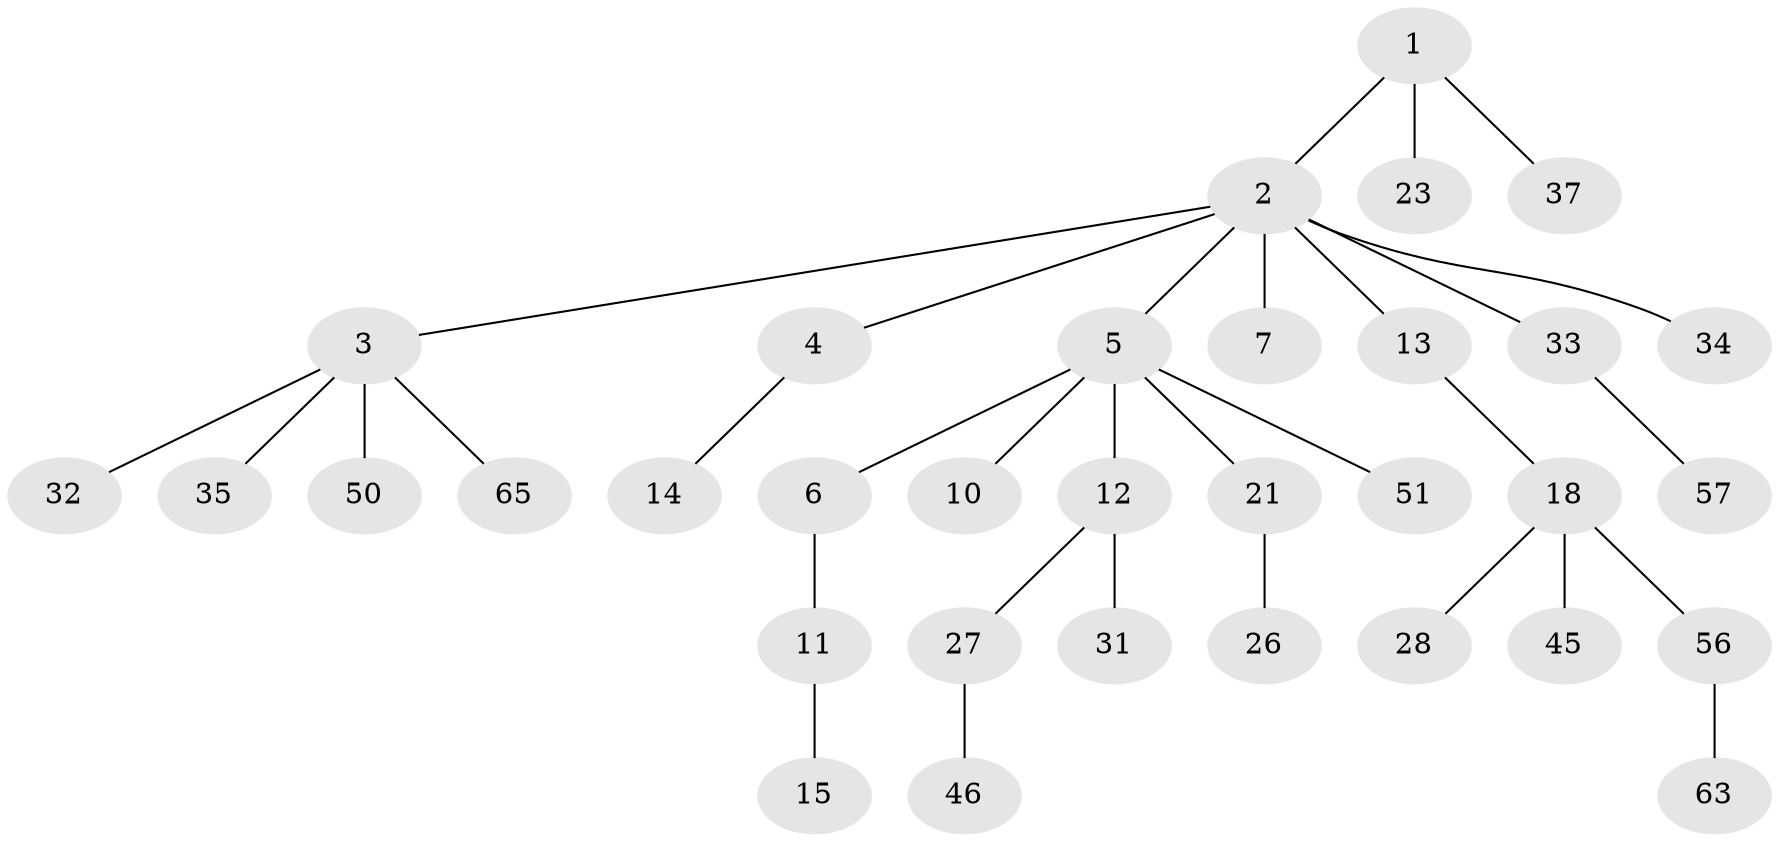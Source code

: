 // original degree distribution, {3: 0.09090909090909091, 8: 0.015151515151515152, 4: 0.06060606060606061, 2: 0.36363636363636365, 6: 0.015151515151515152, 1: 0.4393939393939394, 5: 0.015151515151515152}
// Generated by graph-tools (version 1.1) at 2025/15/03/09/25 04:15:31]
// undirected, 33 vertices, 32 edges
graph export_dot {
graph [start="1"]
  node [color=gray90,style=filled];
  1;
  2;
  3 [super="+8+17"];
  4;
  5 [super="+16"];
  6 [super="+29"];
  7 [super="+9"];
  10;
  11;
  12 [super="+19+25+24+36"];
  13;
  14;
  15 [super="+47"];
  18 [super="+22"];
  21 [super="+40"];
  23 [super="+54"];
  26;
  27 [super="+30+41"];
  28;
  31 [super="+60"];
  32 [super="+42"];
  33;
  34 [super="+39"];
  35 [super="+61"];
  37 [super="+48"];
  45;
  46 [super="+55"];
  50;
  51;
  56 [super="+58"];
  57;
  63;
  65 [super="+66"];
  1 -- 2;
  1 -- 23;
  1 -- 37;
  2 -- 3;
  2 -- 4;
  2 -- 5;
  2 -- 7;
  2 -- 13;
  2 -- 33;
  2 -- 34;
  3 -- 65;
  3 -- 35;
  3 -- 32;
  3 -- 50;
  4 -- 14;
  5 -- 6;
  5 -- 10;
  5 -- 12;
  5 -- 51;
  5 -- 21;
  6 -- 11;
  11 -- 15;
  12 -- 27;
  12 -- 31;
  13 -- 18;
  18 -- 56;
  18 -- 28;
  18 -- 45;
  21 -- 26;
  27 -- 46;
  33 -- 57;
  56 -- 63;
}
